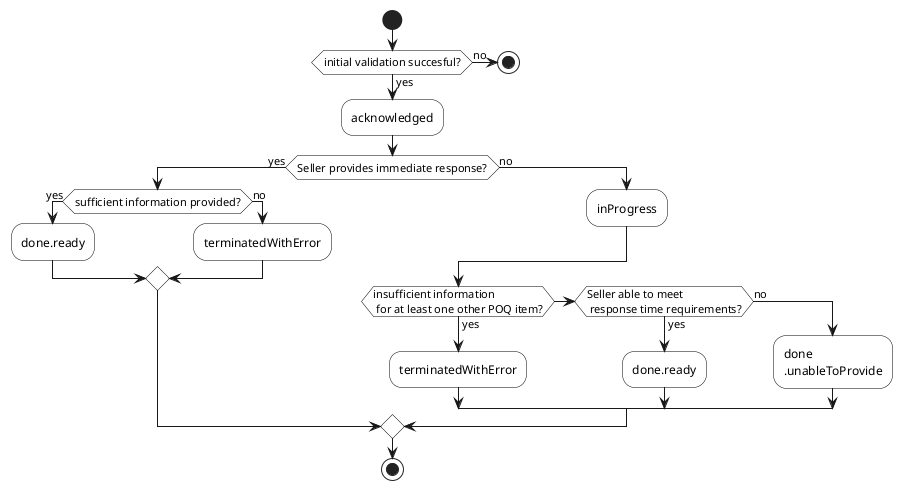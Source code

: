 @startuml


skinparam activity {
    BackgroundColor White
    BorderColor Black
}

start
if(initial validation succesful?) then (yes)
    :acknowledged;
    if(Seller provides immediate response?) then (yes)
        if(sufficient information provided?) then (yes)
            :done.ready;
        else (no)
            :terminatedWithError;
        endif
    else (no)
        :inProgress;
        if(insufficient information \n for at least one other POQ item?) then (yes)
            :terminatedWithError;
        elseif(Seller able to meet \n response time requirements?) then (yes)
            :done.ready;
        else (no)
            :done
            .unableToProvide;
        endif
    endif

    stop
else (no)
    stop
@enduml